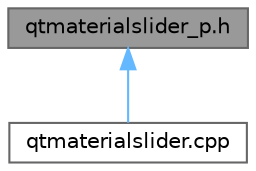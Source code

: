 digraph "qtmaterialslider_p.h"
{
 // LATEX_PDF_SIZE
  bgcolor="transparent";
  edge [fontname=Helvetica,fontsize=10,labelfontname=Helvetica,labelfontsize=10];
  node [fontname=Helvetica,fontsize=10,shape=box,height=0.2,width=0.4];
  Node1 [id="Node000001",label="qtmaterialslider_p.h",height=0.2,width=0.4,color="gray40", fillcolor="grey60", style="filled", fontcolor="black",tooltip="定义 QtMaterialSliderPrivate 类，滑块控件的私有实现"];
  Node1 -> Node2 [id="edge1_Node000001_Node000002",dir="back",color="steelblue1",style="solid",tooltip=" "];
  Node2 [id="Node000002",label="qtmaterialslider.cpp",height=0.2,width=0.4,color="grey40", fillcolor="white", style="filled",URL="$qtmaterialslider_8cpp.html",tooltip="实现 QtMaterialSlider 类，Material 风格滑块控件"];
}
